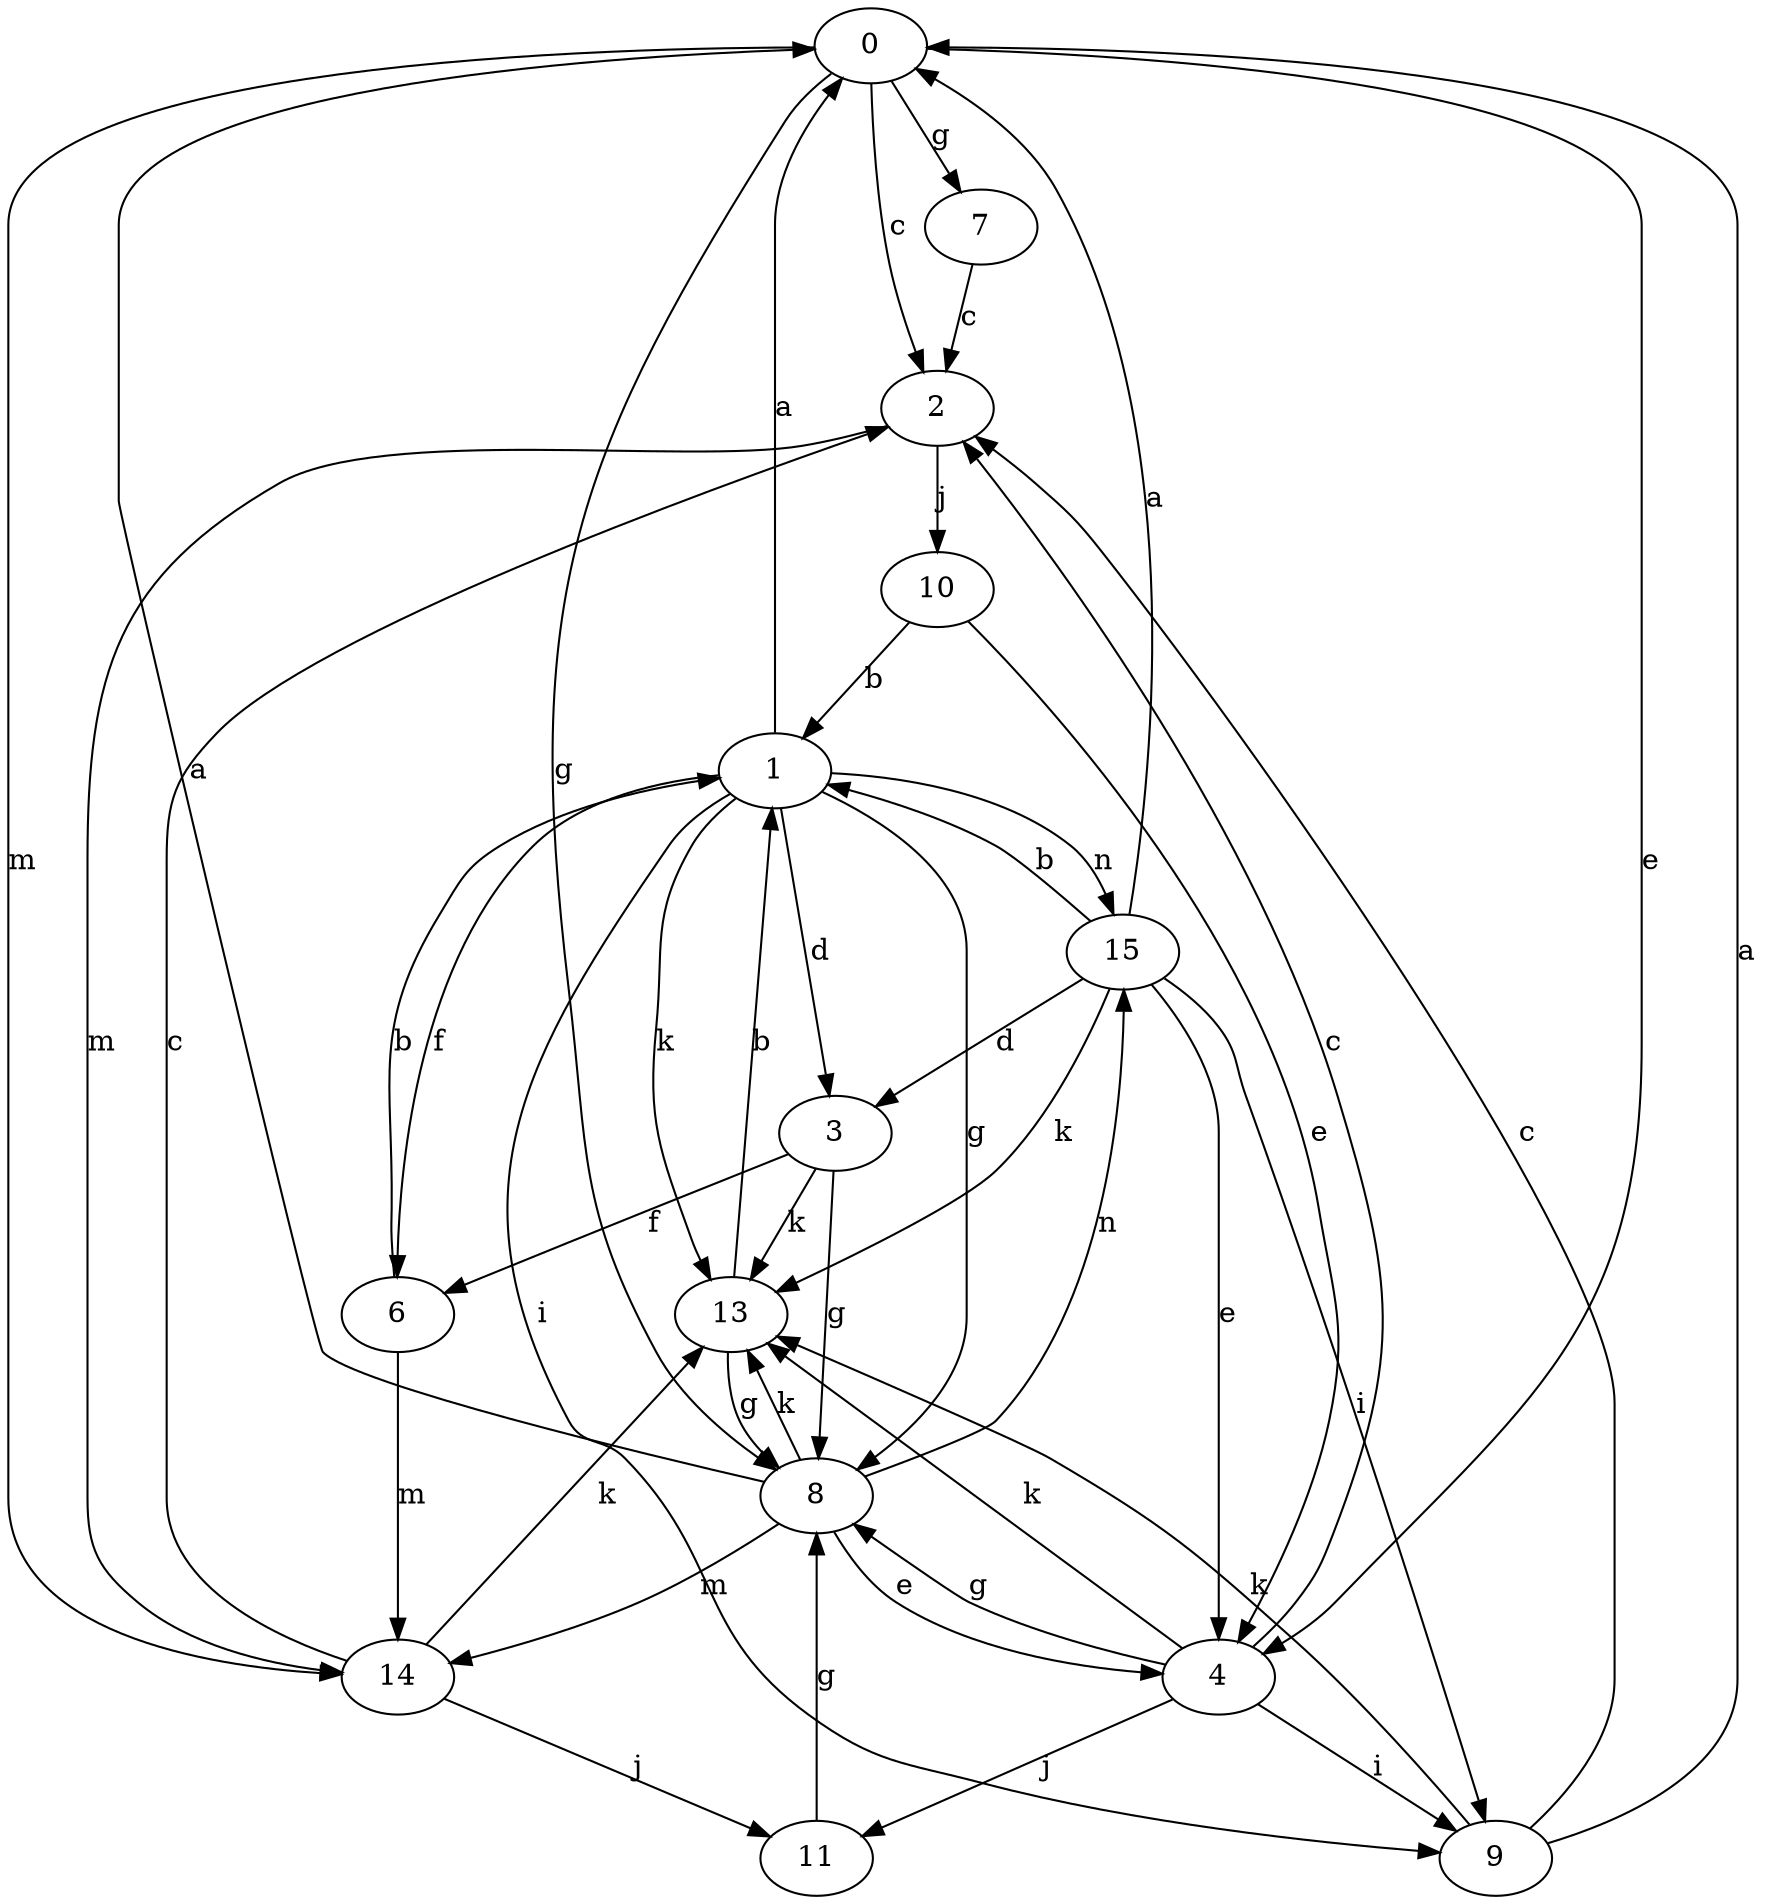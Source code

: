 strict digraph  {
0;
1;
2;
3;
4;
6;
7;
8;
9;
10;
11;
13;
14;
15;
0 -> 2  [label=c];
0 -> 4  [label=e];
0 -> 7  [label=g];
0 -> 8  [label=g];
0 -> 14  [label=m];
1 -> 0  [label=a];
1 -> 3  [label=d];
1 -> 6  [label=f];
1 -> 8  [label=g];
1 -> 9  [label=i];
1 -> 13  [label=k];
1 -> 15  [label=n];
2 -> 10  [label=j];
2 -> 14  [label=m];
3 -> 6  [label=f];
3 -> 8  [label=g];
3 -> 13  [label=k];
4 -> 2  [label=c];
4 -> 8  [label=g];
4 -> 9  [label=i];
4 -> 11  [label=j];
4 -> 13  [label=k];
6 -> 1  [label=b];
6 -> 14  [label=m];
7 -> 2  [label=c];
8 -> 0  [label=a];
8 -> 4  [label=e];
8 -> 13  [label=k];
8 -> 14  [label=m];
8 -> 15  [label=n];
9 -> 0  [label=a];
9 -> 2  [label=c];
9 -> 13  [label=k];
10 -> 1  [label=b];
10 -> 4  [label=e];
11 -> 8  [label=g];
13 -> 1  [label=b];
13 -> 8  [label=g];
14 -> 2  [label=c];
14 -> 11  [label=j];
14 -> 13  [label=k];
15 -> 0  [label=a];
15 -> 1  [label=b];
15 -> 3  [label=d];
15 -> 4  [label=e];
15 -> 9  [label=i];
15 -> 13  [label=k];
}
